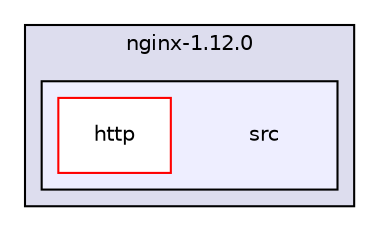 digraph "nginx-1.12.0/src" {
  compound=true
  node [ fontsize="10", fontname="Helvetica"];
  edge [ labelfontsize="10", labelfontname="Helvetica"];
  subgraph clusterdir_91b34aa4f0b411261d6a5d3c6ebb63f3 {
    graph [ bgcolor="#ddddee", pencolor="black", label="nginx-1.12.0" fontname="Helvetica", fontsize="10", URL="dir_91b34aa4f0b411261d6a5d3c6ebb63f3.html"]
  subgraph clusterdir_00a8df366dc79d26e84c096c64e99a99 {
    graph [ bgcolor="#eeeeff", pencolor="black", label="" URL="dir_00a8df366dc79d26e84c096c64e99a99.html"];
    dir_00a8df366dc79d26e84c096c64e99a99 [shape=plaintext label="src"];
    dir_c5dede4a9802730fb3a0708535173857 [shape=box label="http" color="red" fillcolor="white" style="filled" URL="dir_c5dede4a9802730fb3a0708535173857.html"];
  }
  }
}
